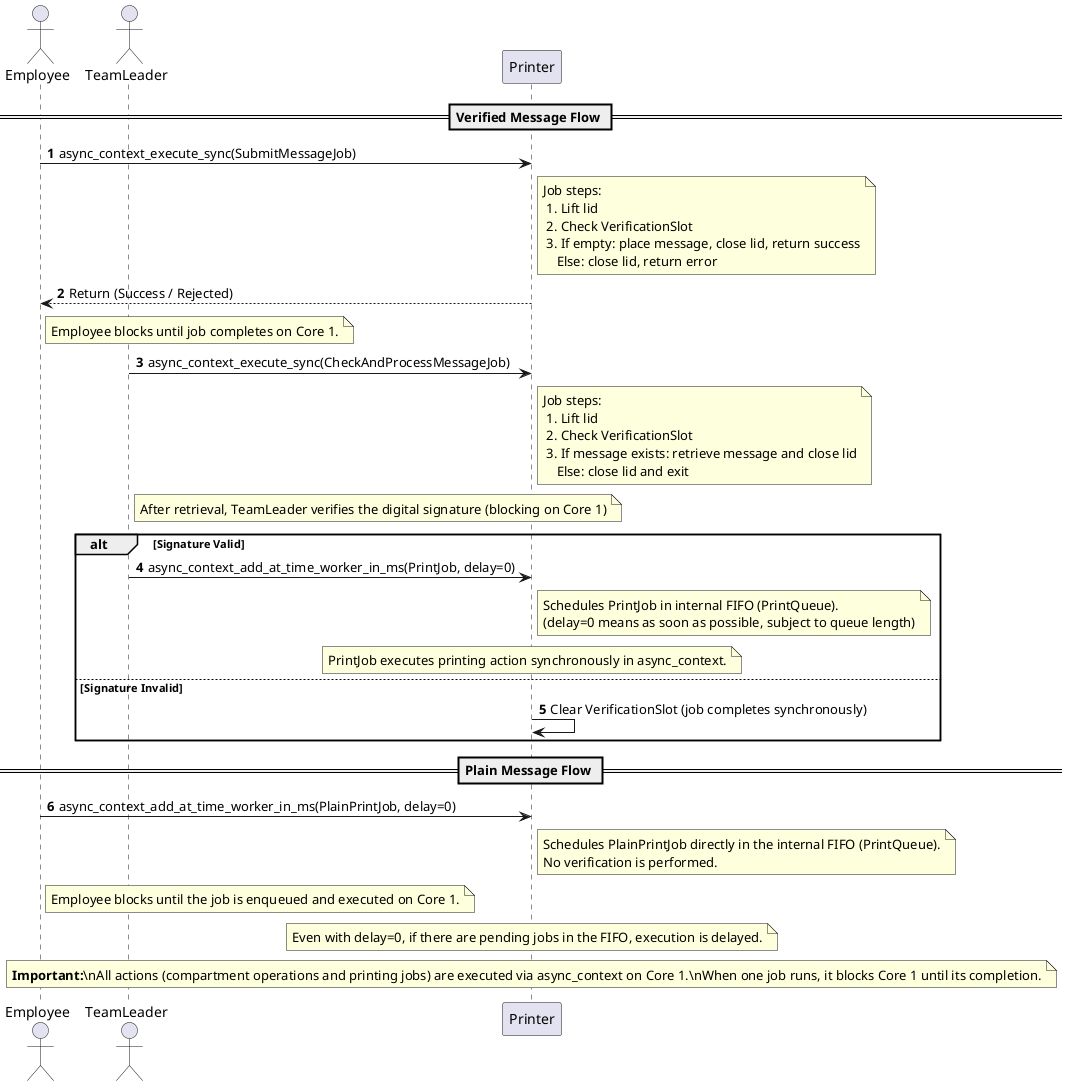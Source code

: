 @startuml
autonumber

actor Employee
actor TeamLeader as TL
participant Printer as PR

' Note: Printer maps to async_context, which includes the internal FIFO queue (PrintQueue)
' and manages VerificationSlot operations via async_context_execute_sync().

== Verified Message Flow ==
' Employee submits a message that requires verification
Employee -> PR: async_context_execute_sync(SubmitMessageJob)
note right of PR: Job steps:\n 1. Lift lid\n 2. Check VerificationSlot\n 3. If empty: place message, close lid, return success\n    Else: close lid, return error
PR --> Employee: Return (Success / Rejected)
note right of Employee: Employee blocks until job completes on Core 1.

' TeamLeader periodically checks for messages in the VerificationSlot.
TL -> PR: async_context_execute_sync(CheckAndProcessMessageJob)
note right of PR: Job steps:\n 1. Lift lid\n 2. Check VerificationSlot\n 3. If message exists: retrieve message and close lid\n    Else: close lid and exit
note right of TL: After retrieval, TeamLeader verifies the digital signature (blocking on Core 1)
alt Signature Valid
    TL -> PR: async_context_add_at_time_worker_in_ms(PrintJob, delay=0)
    note right of PR: Schedules PrintJob in internal FIFO (PrintQueue).\n(delay=0 means as soon as possible, subject to queue length)
    note over PR: PrintJob executes printing action synchronously in async_context.
else Signature Invalid
    PR -> PR: Clear VerificationSlot (job completes synchronously)
end

== Plain Message Flow ==
' Employee submits a plain message (no verification required)
Employee -> PR: async_context_add_at_time_worker_in_ms(PlainPrintJob, delay=0)
note right of PR: Schedules PlainPrintJob directly in the internal FIFO (PrintQueue).\nNo verification is performed.
note right of Employee: Employee blocks until the job is enqueued and executed on Core 1.
note over PR: Even with delay=0, if there are pending jobs in the FIFO, execution is delayed.

note over PR
  **Important:**\nAll actions (compartment operations and printing jobs) are executed via async_context on Core 1.\nWhen one job runs, it blocks Core 1 until its completion.
end note

@enduml
